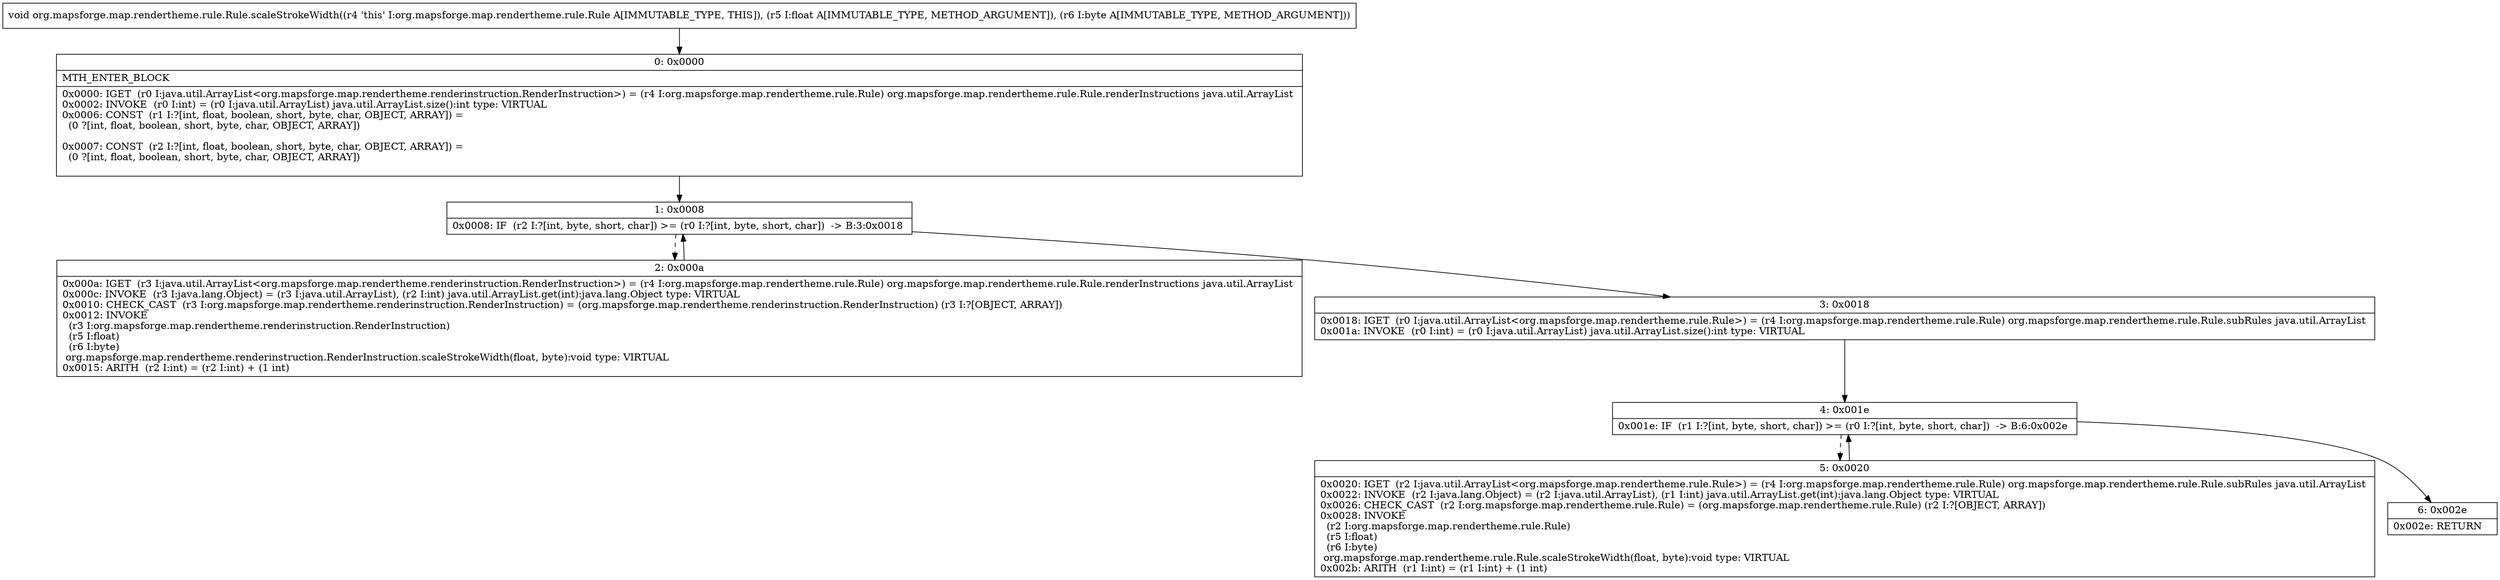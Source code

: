 digraph "CFG fororg.mapsforge.map.rendertheme.rule.Rule.scaleStrokeWidth(FB)V" {
Node_0 [shape=record,label="{0\:\ 0x0000|MTH_ENTER_BLOCK\l|0x0000: IGET  (r0 I:java.util.ArrayList\<org.mapsforge.map.rendertheme.renderinstruction.RenderInstruction\>) = (r4 I:org.mapsforge.map.rendertheme.rule.Rule) org.mapsforge.map.rendertheme.rule.Rule.renderInstructions java.util.ArrayList \l0x0002: INVOKE  (r0 I:int) = (r0 I:java.util.ArrayList) java.util.ArrayList.size():int type: VIRTUAL \l0x0006: CONST  (r1 I:?[int, float, boolean, short, byte, char, OBJECT, ARRAY]) = \l  (0 ?[int, float, boolean, short, byte, char, OBJECT, ARRAY])\l \l0x0007: CONST  (r2 I:?[int, float, boolean, short, byte, char, OBJECT, ARRAY]) = \l  (0 ?[int, float, boolean, short, byte, char, OBJECT, ARRAY])\l \l}"];
Node_1 [shape=record,label="{1\:\ 0x0008|0x0008: IF  (r2 I:?[int, byte, short, char]) \>= (r0 I:?[int, byte, short, char])  \-\> B:3:0x0018 \l}"];
Node_2 [shape=record,label="{2\:\ 0x000a|0x000a: IGET  (r3 I:java.util.ArrayList\<org.mapsforge.map.rendertheme.renderinstruction.RenderInstruction\>) = (r4 I:org.mapsforge.map.rendertheme.rule.Rule) org.mapsforge.map.rendertheme.rule.Rule.renderInstructions java.util.ArrayList \l0x000c: INVOKE  (r3 I:java.lang.Object) = (r3 I:java.util.ArrayList), (r2 I:int) java.util.ArrayList.get(int):java.lang.Object type: VIRTUAL \l0x0010: CHECK_CAST  (r3 I:org.mapsforge.map.rendertheme.renderinstruction.RenderInstruction) = (org.mapsforge.map.rendertheme.renderinstruction.RenderInstruction) (r3 I:?[OBJECT, ARRAY]) \l0x0012: INVOKE  \l  (r3 I:org.mapsforge.map.rendertheme.renderinstruction.RenderInstruction)\l  (r5 I:float)\l  (r6 I:byte)\l org.mapsforge.map.rendertheme.renderinstruction.RenderInstruction.scaleStrokeWidth(float, byte):void type: VIRTUAL \l0x0015: ARITH  (r2 I:int) = (r2 I:int) + (1 int) \l}"];
Node_3 [shape=record,label="{3\:\ 0x0018|0x0018: IGET  (r0 I:java.util.ArrayList\<org.mapsforge.map.rendertheme.rule.Rule\>) = (r4 I:org.mapsforge.map.rendertheme.rule.Rule) org.mapsforge.map.rendertheme.rule.Rule.subRules java.util.ArrayList \l0x001a: INVOKE  (r0 I:int) = (r0 I:java.util.ArrayList) java.util.ArrayList.size():int type: VIRTUAL \l}"];
Node_4 [shape=record,label="{4\:\ 0x001e|0x001e: IF  (r1 I:?[int, byte, short, char]) \>= (r0 I:?[int, byte, short, char])  \-\> B:6:0x002e \l}"];
Node_5 [shape=record,label="{5\:\ 0x0020|0x0020: IGET  (r2 I:java.util.ArrayList\<org.mapsforge.map.rendertheme.rule.Rule\>) = (r4 I:org.mapsforge.map.rendertheme.rule.Rule) org.mapsforge.map.rendertheme.rule.Rule.subRules java.util.ArrayList \l0x0022: INVOKE  (r2 I:java.lang.Object) = (r2 I:java.util.ArrayList), (r1 I:int) java.util.ArrayList.get(int):java.lang.Object type: VIRTUAL \l0x0026: CHECK_CAST  (r2 I:org.mapsforge.map.rendertheme.rule.Rule) = (org.mapsforge.map.rendertheme.rule.Rule) (r2 I:?[OBJECT, ARRAY]) \l0x0028: INVOKE  \l  (r2 I:org.mapsforge.map.rendertheme.rule.Rule)\l  (r5 I:float)\l  (r6 I:byte)\l org.mapsforge.map.rendertheme.rule.Rule.scaleStrokeWidth(float, byte):void type: VIRTUAL \l0x002b: ARITH  (r1 I:int) = (r1 I:int) + (1 int) \l}"];
Node_6 [shape=record,label="{6\:\ 0x002e|0x002e: RETURN   \l}"];
MethodNode[shape=record,label="{void org.mapsforge.map.rendertheme.rule.Rule.scaleStrokeWidth((r4 'this' I:org.mapsforge.map.rendertheme.rule.Rule A[IMMUTABLE_TYPE, THIS]), (r5 I:float A[IMMUTABLE_TYPE, METHOD_ARGUMENT]), (r6 I:byte A[IMMUTABLE_TYPE, METHOD_ARGUMENT])) }"];
MethodNode -> Node_0;
Node_0 -> Node_1;
Node_1 -> Node_2[style=dashed];
Node_1 -> Node_3;
Node_2 -> Node_1;
Node_3 -> Node_4;
Node_4 -> Node_5[style=dashed];
Node_4 -> Node_6;
Node_5 -> Node_4;
}

